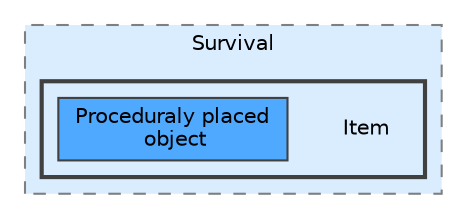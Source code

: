 digraph "Q:/IdleWave/Projet/Assets/Scripts/RogueGenesia/Survival/Item"
{
 // LATEX_PDF_SIZE
  bgcolor="transparent";
  edge [fontname=Helvetica,fontsize=10,labelfontname=Helvetica,labelfontsize=10];
  node [fontname=Helvetica,fontsize=10,shape=box,height=0.2,width=0.4];
  compound=true
  subgraph clusterdir_2d909ba704f47538bf61aa9015000ce8 {
    graph [ bgcolor="#daedff", pencolor="grey50", label="Survival", fontname=Helvetica,fontsize=10 style="filled,dashed", URL="dir_2d909ba704f47538bf61aa9015000ce8.html",tooltip=""]
  subgraph clusterdir_c7558d9123ace7f5d580dabde9614865 {
    graph [ bgcolor="#daedff", pencolor="grey25", label="", fontname=Helvetica,fontsize=10 style="filled,bold", URL="dir_c7558d9123ace7f5d580dabde9614865.html",tooltip=""]
    dir_c7558d9123ace7f5d580dabde9614865 [shape=plaintext, label="Item"];
  dir_6ef47772b3e679ec40edf8f0262c9922 [label="Proceduraly placed\l object", fillcolor="#4ea9ff", color="grey25", style="filled", URL="dir_6ef47772b3e679ec40edf8f0262c9922.html",tooltip=""];
  }
  }
}
